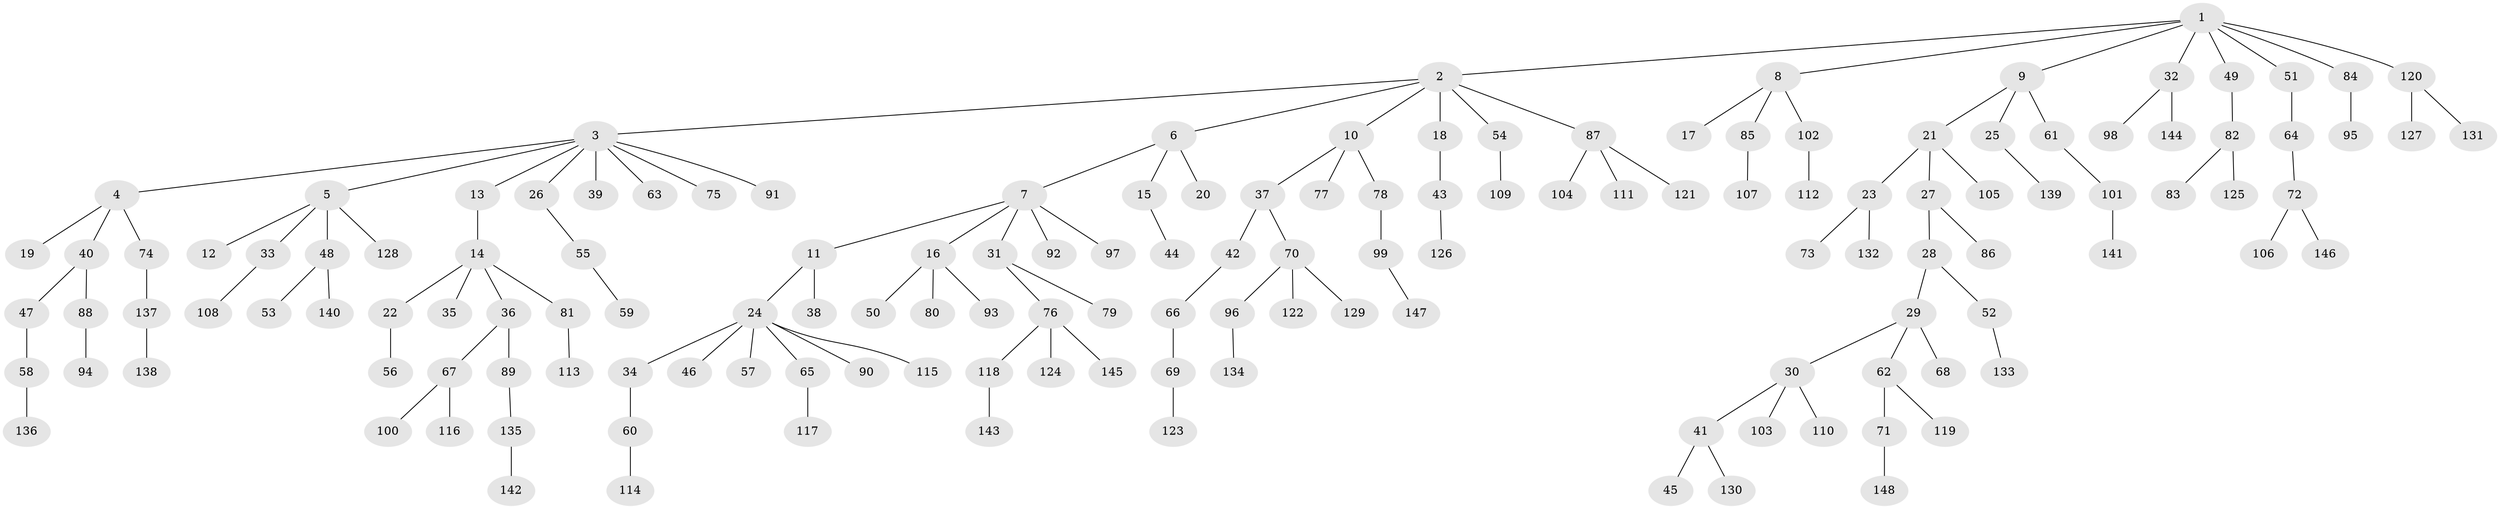 // Generated by graph-tools (version 1.1) at 2025/50/03/09/25 03:50:20]
// undirected, 148 vertices, 147 edges
graph export_dot {
graph [start="1"]
  node [color=gray90,style=filled];
  1;
  2;
  3;
  4;
  5;
  6;
  7;
  8;
  9;
  10;
  11;
  12;
  13;
  14;
  15;
  16;
  17;
  18;
  19;
  20;
  21;
  22;
  23;
  24;
  25;
  26;
  27;
  28;
  29;
  30;
  31;
  32;
  33;
  34;
  35;
  36;
  37;
  38;
  39;
  40;
  41;
  42;
  43;
  44;
  45;
  46;
  47;
  48;
  49;
  50;
  51;
  52;
  53;
  54;
  55;
  56;
  57;
  58;
  59;
  60;
  61;
  62;
  63;
  64;
  65;
  66;
  67;
  68;
  69;
  70;
  71;
  72;
  73;
  74;
  75;
  76;
  77;
  78;
  79;
  80;
  81;
  82;
  83;
  84;
  85;
  86;
  87;
  88;
  89;
  90;
  91;
  92;
  93;
  94;
  95;
  96;
  97;
  98;
  99;
  100;
  101;
  102;
  103;
  104;
  105;
  106;
  107;
  108;
  109;
  110;
  111;
  112;
  113;
  114;
  115;
  116;
  117;
  118;
  119;
  120;
  121;
  122;
  123;
  124;
  125;
  126;
  127;
  128;
  129;
  130;
  131;
  132;
  133;
  134;
  135;
  136;
  137;
  138;
  139;
  140;
  141;
  142;
  143;
  144;
  145;
  146;
  147;
  148;
  1 -- 2;
  1 -- 8;
  1 -- 9;
  1 -- 32;
  1 -- 49;
  1 -- 51;
  1 -- 84;
  1 -- 120;
  2 -- 3;
  2 -- 6;
  2 -- 10;
  2 -- 18;
  2 -- 54;
  2 -- 87;
  3 -- 4;
  3 -- 5;
  3 -- 13;
  3 -- 26;
  3 -- 39;
  3 -- 63;
  3 -- 75;
  3 -- 91;
  4 -- 19;
  4 -- 40;
  4 -- 74;
  5 -- 12;
  5 -- 33;
  5 -- 48;
  5 -- 128;
  6 -- 7;
  6 -- 15;
  6 -- 20;
  7 -- 11;
  7 -- 16;
  7 -- 31;
  7 -- 92;
  7 -- 97;
  8 -- 17;
  8 -- 85;
  8 -- 102;
  9 -- 21;
  9 -- 25;
  9 -- 61;
  10 -- 37;
  10 -- 77;
  10 -- 78;
  11 -- 24;
  11 -- 38;
  13 -- 14;
  14 -- 22;
  14 -- 35;
  14 -- 36;
  14 -- 81;
  15 -- 44;
  16 -- 50;
  16 -- 80;
  16 -- 93;
  18 -- 43;
  21 -- 23;
  21 -- 27;
  21 -- 105;
  22 -- 56;
  23 -- 73;
  23 -- 132;
  24 -- 34;
  24 -- 46;
  24 -- 57;
  24 -- 65;
  24 -- 90;
  24 -- 115;
  25 -- 139;
  26 -- 55;
  27 -- 28;
  27 -- 86;
  28 -- 29;
  28 -- 52;
  29 -- 30;
  29 -- 62;
  29 -- 68;
  30 -- 41;
  30 -- 103;
  30 -- 110;
  31 -- 76;
  31 -- 79;
  32 -- 98;
  32 -- 144;
  33 -- 108;
  34 -- 60;
  36 -- 67;
  36 -- 89;
  37 -- 42;
  37 -- 70;
  40 -- 47;
  40 -- 88;
  41 -- 45;
  41 -- 130;
  42 -- 66;
  43 -- 126;
  47 -- 58;
  48 -- 53;
  48 -- 140;
  49 -- 82;
  51 -- 64;
  52 -- 133;
  54 -- 109;
  55 -- 59;
  58 -- 136;
  60 -- 114;
  61 -- 101;
  62 -- 71;
  62 -- 119;
  64 -- 72;
  65 -- 117;
  66 -- 69;
  67 -- 100;
  67 -- 116;
  69 -- 123;
  70 -- 96;
  70 -- 122;
  70 -- 129;
  71 -- 148;
  72 -- 106;
  72 -- 146;
  74 -- 137;
  76 -- 118;
  76 -- 124;
  76 -- 145;
  78 -- 99;
  81 -- 113;
  82 -- 83;
  82 -- 125;
  84 -- 95;
  85 -- 107;
  87 -- 104;
  87 -- 111;
  87 -- 121;
  88 -- 94;
  89 -- 135;
  96 -- 134;
  99 -- 147;
  101 -- 141;
  102 -- 112;
  118 -- 143;
  120 -- 127;
  120 -- 131;
  135 -- 142;
  137 -- 138;
}

